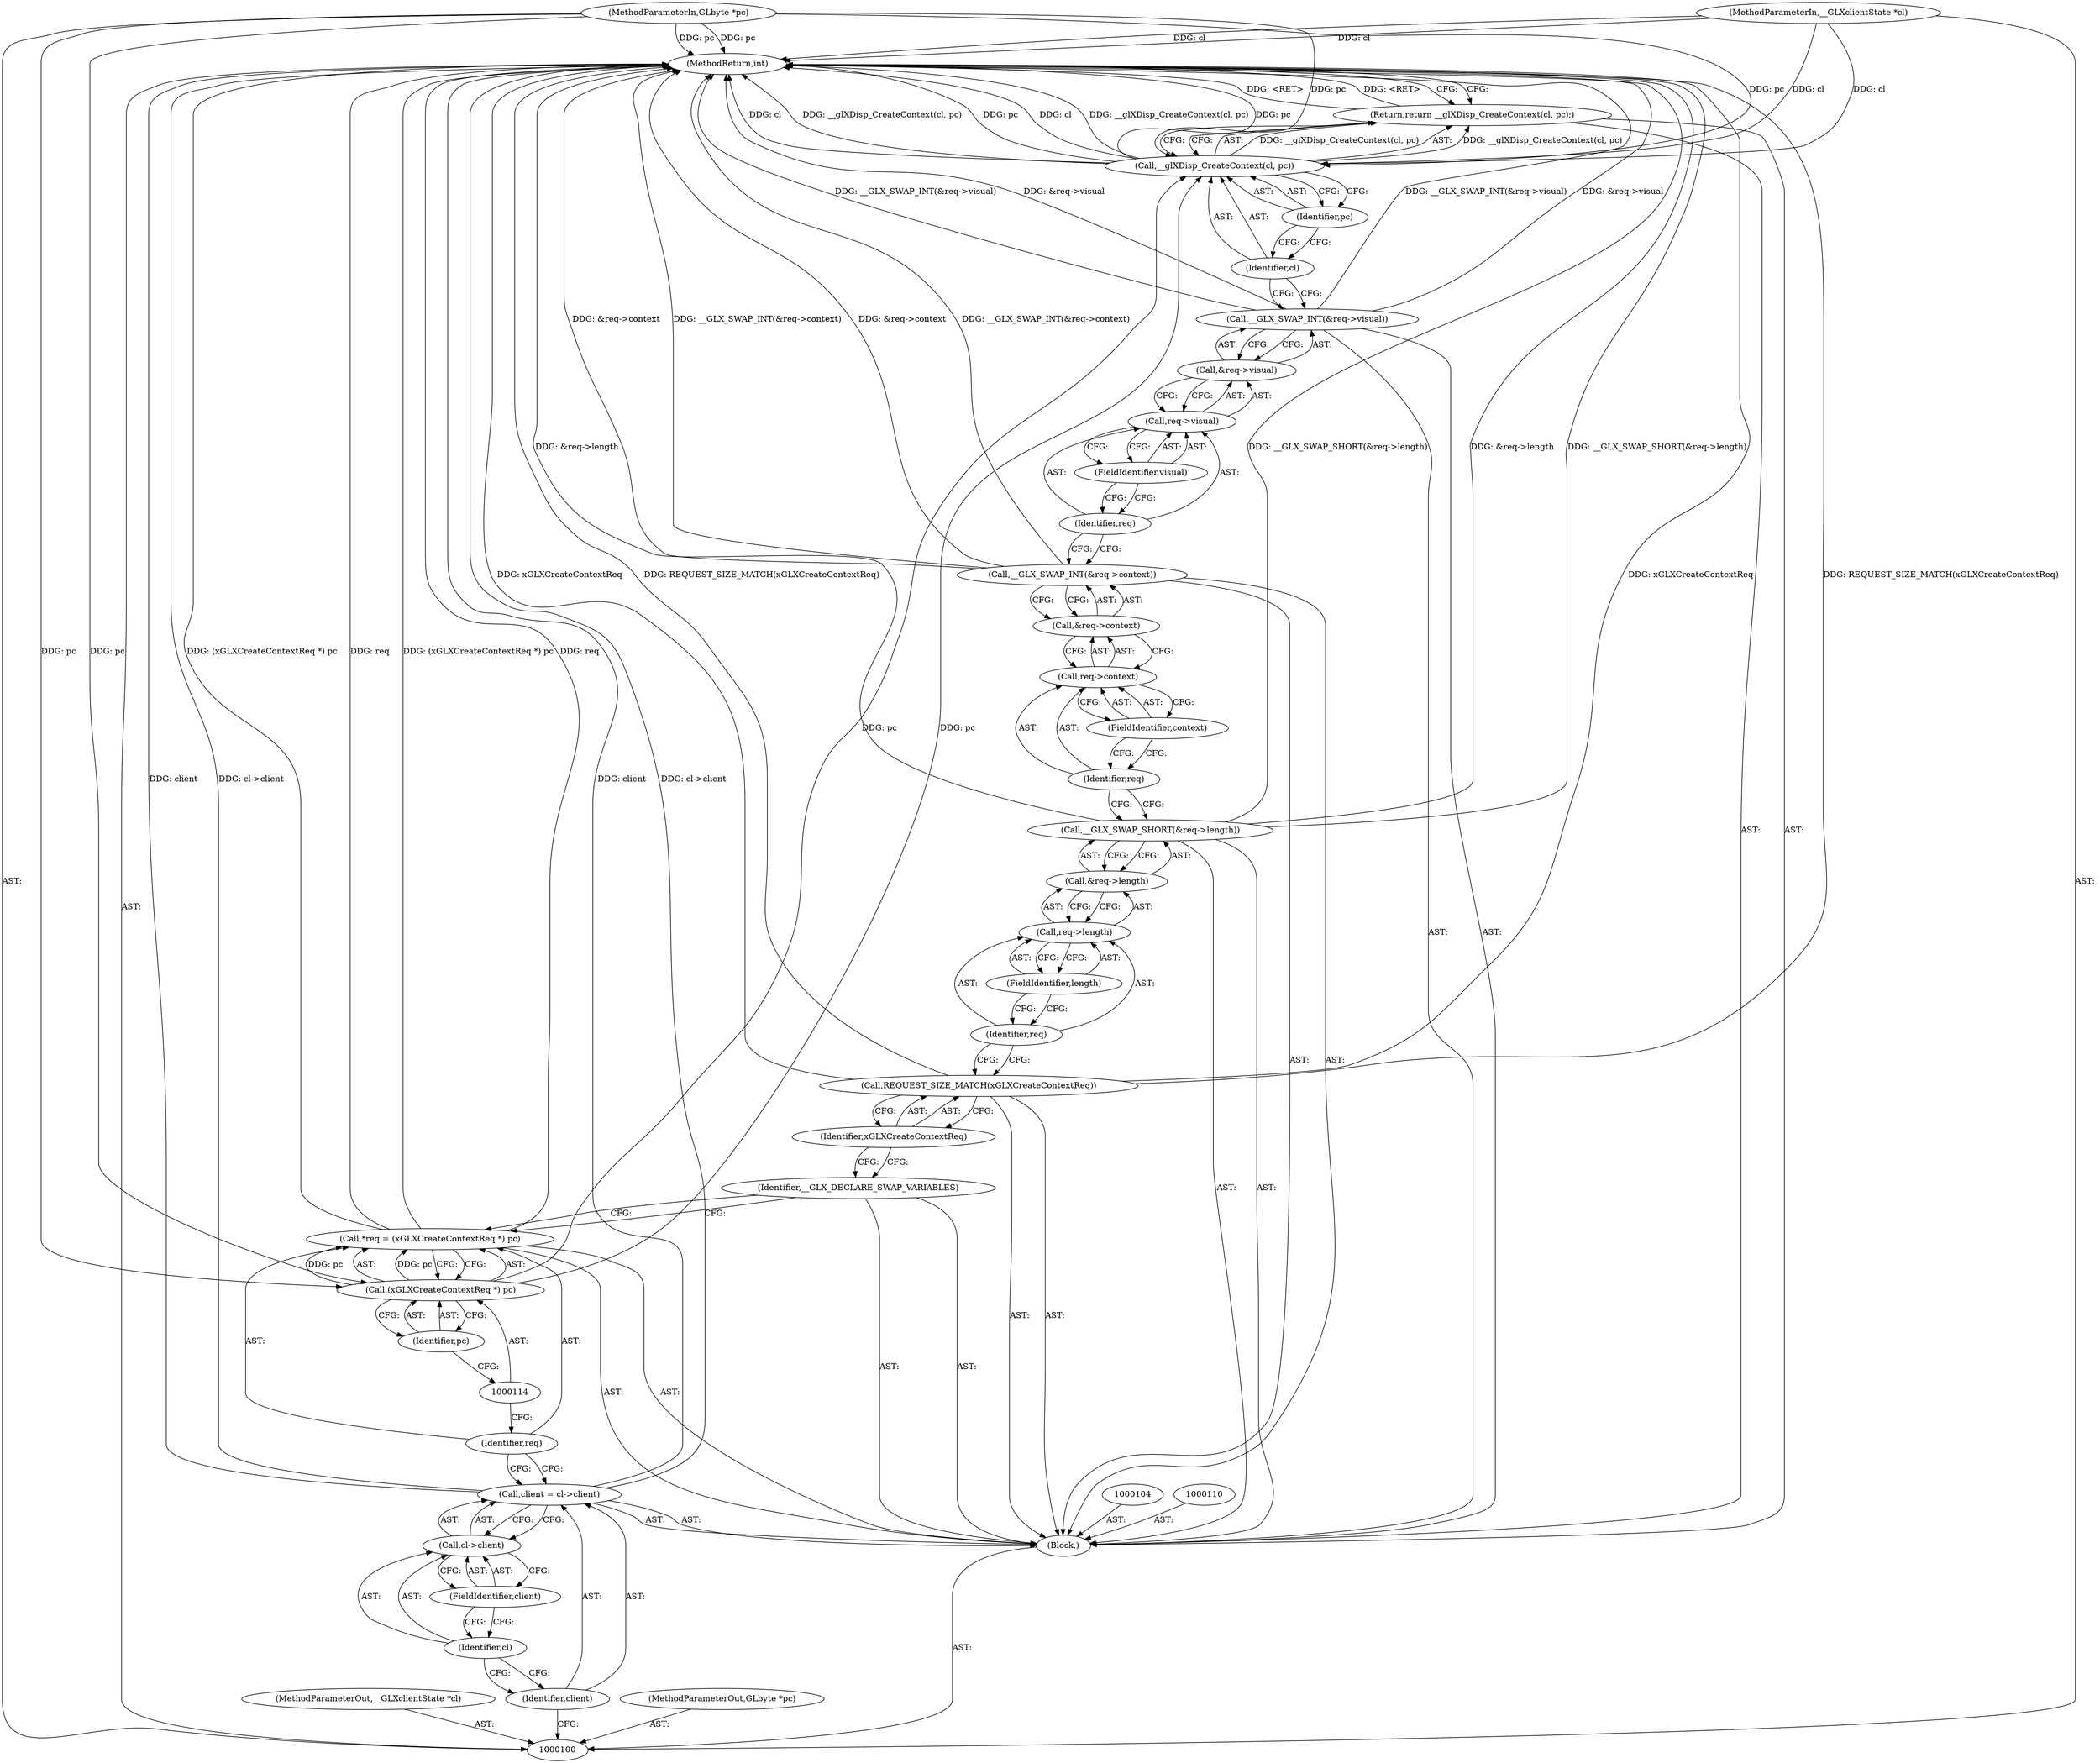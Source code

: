 digraph "0_xserver_6c69235a9dfc52e4b4e47630ff4bab1a820eb543" {
"1000138" [label="(MethodReturn,int)"];
"1000101" [label="(MethodParameterIn,__GLXclientState *cl)"];
"1000183" [label="(MethodParameterOut,__GLXclientState *cl)"];
"1000102" [label="(MethodParameterIn,GLbyte *pc)"];
"1000184" [label="(MethodParameterOut,GLbyte *pc)"];
"1000125" [label="(Call,&req->context)"];
"1000126" [label="(Call,req->context)"];
"1000127" [label="(Identifier,req)"];
"1000128" [label="(FieldIdentifier,context)"];
"1000124" [label="(Call,__GLX_SWAP_INT(&req->context))"];
"1000130" [label="(Call,&req->visual)"];
"1000131" [label="(Call,req->visual)"];
"1000132" [label="(Identifier,req)"];
"1000133" [label="(FieldIdentifier,visual)"];
"1000129" [label="(Call,__GLX_SWAP_INT(&req->visual))"];
"1000135" [label="(Call,__glXDisp_CreateContext(cl, pc))"];
"1000136" [label="(Identifier,cl)"];
"1000137" [label="(Identifier,pc)"];
"1000134" [label="(Return,return __glXDisp_CreateContext(cl, pc);)"];
"1000103" [label="(Block,)"];
"1000105" [label="(Call,client = cl->client)"];
"1000106" [label="(Identifier,client)"];
"1000107" [label="(Call,cl->client)"];
"1000108" [label="(Identifier,cl)"];
"1000109" [label="(FieldIdentifier,client)"];
"1000111" [label="(Call,*req = (xGLXCreateContextReq *) pc)"];
"1000112" [label="(Identifier,req)"];
"1000113" [label="(Call,(xGLXCreateContextReq *) pc)"];
"1000115" [label="(Identifier,pc)"];
"1000116" [label="(Identifier,__GLX_DECLARE_SWAP_VARIABLES)"];
"1000118" [label="(Identifier,xGLXCreateContextReq)"];
"1000117" [label="(Call,REQUEST_SIZE_MATCH(xGLXCreateContextReq))"];
"1000120" [label="(Call,&req->length)"];
"1000121" [label="(Call,req->length)"];
"1000122" [label="(Identifier,req)"];
"1000123" [label="(FieldIdentifier,length)"];
"1000119" [label="(Call,__GLX_SWAP_SHORT(&req->length))"];
"1000138" -> "1000100"  [label="AST: "];
"1000138" -> "1000134"  [label="CFG: "];
"1000134" -> "1000138"  [label="DDG: <RET>"];
"1000117" -> "1000138"  [label="DDG: REQUEST_SIZE_MATCH(xGLXCreateContextReq)"];
"1000117" -> "1000138"  [label="DDG: xGLXCreateContextReq"];
"1000129" -> "1000138"  [label="DDG: &req->visual"];
"1000129" -> "1000138"  [label="DDG: __GLX_SWAP_INT(&req->visual)"];
"1000124" -> "1000138"  [label="DDG: &req->context"];
"1000124" -> "1000138"  [label="DDG: __GLX_SWAP_INT(&req->context)"];
"1000105" -> "1000138"  [label="DDG: cl->client"];
"1000105" -> "1000138"  [label="DDG: client"];
"1000135" -> "1000138"  [label="DDG: cl"];
"1000135" -> "1000138"  [label="DDG: __glXDisp_CreateContext(cl, pc)"];
"1000135" -> "1000138"  [label="DDG: pc"];
"1000119" -> "1000138"  [label="DDG: __GLX_SWAP_SHORT(&req->length)"];
"1000119" -> "1000138"  [label="DDG: &req->length"];
"1000102" -> "1000138"  [label="DDG: pc"];
"1000111" -> "1000138"  [label="DDG: req"];
"1000111" -> "1000138"  [label="DDG: (xGLXCreateContextReq *) pc"];
"1000101" -> "1000138"  [label="DDG: cl"];
"1000101" -> "1000100"  [label="AST: "];
"1000101" -> "1000138"  [label="DDG: cl"];
"1000101" -> "1000135"  [label="DDG: cl"];
"1000183" -> "1000100"  [label="AST: "];
"1000102" -> "1000100"  [label="AST: "];
"1000102" -> "1000138"  [label="DDG: pc"];
"1000102" -> "1000113"  [label="DDG: pc"];
"1000102" -> "1000135"  [label="DDG: pc"];
"1000184" -> "1000100"  [label="AST: "];
"1000125" -> "1000124"  [label="AST: "];
"1000125" -> "1000126"  [label="CFG: "];
"1000126" -> "1000125"  [label="AST: "];
"1000124" -> "1000125"  [label="CFG: "];
"1000126" -> "1000125"  [label="AST: "];
"1000126" -> "1000128"  [label="CFG: "];
"1000127" -> "1000126"  [label="AST: "];
"1000128" -> "1000126"  [label="AST: "];
"1000125" -> "1000126"  [label="CFG: "];
"1000127" -> "1000126"  [label="AST: "];
"1000127" -> "1000119"  [label="CFG: "];
"1000128" -> "1000127"  [label="CFG: "];
"1000128" -> "1000126"  [label="AST: "];
"1000128" -> "1000127"  [label="CFG: "];
"1000126" -> "1000128"  [label="CFG: "];
"1000124" -> "1000103"  [label="AST: "];
"1000124" -> "1000125"  [label="CFG: "];
"1000125" -> "1000124"  [label="AST: "];
"1000132" -> "1000124"  [label="CFG: "];
"1000124" -> "1000138"  [label="DDG: &req->context"];
"1000124" -> "1000138"  [label="DDG: __GLX_SWAP_INT(&req->context)"];
"1000130" -> "1000129"  [label="AST: "];
"1000130" -> "1000131"  [label="CFG: "];
"1000131" -> "1000130"  [label="AST: "];
"1000129" -> "1000130"  [label="CFG: "];
"1000131" -> "1000130"  [label="AST: "];
"1000131" -> "1000133"  [label="CFG: "];
"1000132" -> "1000131"  [label="AST: "];
"1000133" -> "1000131"  [label="AST: "];
"1000130" -> "1000131"  [label="CFG: "];
"1000132" -> "1000131"  [label="AST: "];
"1000132" -> "1000124"  [label="CFG: "];
"1000133" -> "1000132"  [label="CFG: "];
"1000133" -> "1000131"  [label="AST: "];
"1000133" -> "1000132"  [label="CFG: "];
"1000131" -> "1000133"  [label="CFG: "];
"1000129" -> "1000103"  [label="AST: "];
"1000129" -> "1000130"  [label="CFG: "];
"1000130" -> "1000129"  [label="AST: "];
"1000136" -> "1000129"  [label="CFG: "];
"1000129" -> "1000138"  [label="DDG: &req->visual"];
"1000129" -> "1000138"  [label="DDG: __GLX_SWAP_INT(&req->visual)"];
"1000135" -> "1000134"  [label="AST: "];
"1000135" -> "1000137"  [label="CFG: "];
"1000136" -> "1000135"  [label="AST: "];
"1000137" -> "1000135"  [label="AST: "];
"1000134" -> "1000135"  [label="CFG: "];
"1000135" -> "1000138"  [label="DDG: cl"];
"1000135" -> "1000138"  [label="DDG: __glXDisp_CreateContext(cl, pc)"];
"1000135" -> "1000138"  [label="DDG: pc"];
"1000135" -> "1000134"  [label="DDG: __glXDisp_CreateContext(cl, pc)"];
"1000101" -> "1000135"  [label="DDG: cl"];
"1000113" -> "1000135"  [label="DDG: pc"];
"1000102" -> "1000135"  [label="DDG: pc"];
"1000136" -> "1000135"  [label="AST: "];
"1000136" -> "1000129"  [label="CFG: "];
"1000137" -> "1000136"  [label="CFG: "];
"1000137" -> "1000135"  [label="AST: "];
"1000137" -> "1000136"  [label="CFG: "];
"1000135" -> "1000137"  [label="CFG: "];
"1000134" -> "1000103"  [label="AST: "];
"1000134" -> "1000135"  [label="CFG: "];
"1000135" -> "1000134"  [label="AST: "];
"1000138" -> "1000134"  [label="CFG: "];
"1000134" -> "1000138"  [label="DDG: <RET>"];
"1000135" -> "1000134"  [label="DDG: __glXDisp_CreateContext(cl, pc)"];
"1000103" -> "1000100"  [label="AST: "];
"1000104" -> "1000103"  [label="AST: "];
"1000105" -> "1000103"  [label="AST: "];
"1000110" -> "1000103"  [label="AST: "];
"1000111" -> "1000103"  [label="AST: "];
"1000116" -> "1000103"  [label="AST: "];
"1000117" -> "1000103"  [label="AST: "];
"1000119" -> "1000103"  [label="AST: "];
"1000124" -> "1000103"  [label="AST: "];
"1000129" -> "1000103"  [label="AST: "];
"1000134" -> "1000103"  [label="AST: "];
"1000105" -> "1000103"  [label="AST: "];
"1000105" -> "1000107"  [label="CFG: "];
"1000106" -> "1000105"  [label="AST: "];
"1000107" -> "1000105"  [label="AST: "];
"1000112" -> "1000105"  [label="CFG: "];
"1000105" -> "1000138"  [label="DDG: cl->client"];
"1000105" -> "1000138"  [label="DDG: client"];
"1000106" -> "1000105"  [label="AST: "];
"1000106" -> "1000100"  [label="CFG: "];
"1000108" -> "1000106"  [label="CFG: "];
"1000107" -> "1000105"  [label="AST: "];
"1000107" -> "1000109"  [label="CFG: "];
"1000108" -> "1000107"  [label="AST: "];
"1000109" -> "1000107"  [label="AST: "];
"1000105" -> "1000107"  [label="CFG: "];
"1000108" -> "1000107"  [label="AST: "];
"1000108" -> "1000106"  [label="CFG: "];
"1000109" -> "1000108"  [label="CFG: "];
"1000109" -> "1000107"  [label="AST: "];
"1000109" -> "1000108"  [label="CFG: "];
"1000107" -> "1000109"  [label="CFG: "];
"1000111" -> "1000103"  [label="AST: "];
"1000111" -> "1000113"  [label="CFG: "];
"1000112" -> "1000111"  [label="AST: "];
"1000113" -> "1000111"  [label="AST: "];
"1000116" -> "1000111"  [label="CFG: "];
"1000111" -> "1000138"  [label="DDG: req"];
"1000111" -> "1000138"  [label="DDG: (xGLXCreateContextReq *) pc"];
"1000113" -> "1000111"  [label="DDG: pc"];
"1000112" -> "1000111"  [label="AST: "];
"1000112" -> "1000105"  [label="CFG: "];
"1000114" -> "1000112"  [label="CFG: "];
"1000113" -> "1000111"  [label="AST: "];
"1000113" -> "1000115"  [label="CFG: "];
"1000114" -> "1000113"  [label="AST: "];
"1000115" -> "1000113"  [label="AST: "];
"1000111" -> "1000113"  [label="CFG: "];
"1000113" -> "1000111"  [label="DDG: pc"];
"1000102" -> "1000113"  [label="DDG: pc"];
"1000113" -> "1000135"  [label="DDG: pc"];
"1000115" -> "1000113"  [label="AST: "];
"1000115" -> "1000114"  [label="CFG: "];
"1000113" -> "1000115"  [label="CFG: "];
"1000116" -> "1000103"  [label="AST: "];
"1000116" -> "1000111"  [label="CFG: "];
"1000118" -> "1000116"  [label="CFG: "];
"1000118" -> "1000117"  [label="AST: "];
"1000118" -> "1000116"  [label="CFG: "];
"1000117" -> "1000118"  [label="CFG: "];
"1000117" -> "1000103"  [label="AST: "];
"1000117" -> "1000118"  [label="CFG: "];
"1000118" -> "1000117"  [label="AST: "];
"1000122" -> "1000117"  [label="CFG: "];
"1000117" -> "1000138"  [label="DDG: REQUEST_SIZE_MATCH(xGLXCreateContextReq)"];
"1000117" -> "1000138"  [label="DDG: xGLXCreateContextReq"];
"1000120" -> "1000119"  [label="AST: "];
"1000120" -> "1000121"  [label="CFG: "];
"1000121" -> "1000120"  [label="AST: "];
"1000119" -> "1000120"  [label="CFG: "];
"1000121" -> "1000120"  [label="AST: "];
"1000121" -> "1000123"  [label="CFG: "];
"1000122" -> "1000121"  [label="AST: "];
"1000123" -> "1000121"  [label="AST: "];
"1000120" -> "1000121"  [label="CFG: "];
"1000122" -> "1000121"  [label="AST: "];
"1000122" -> "1000117"  [label="CFG: "];
"1000123" -> "1000122"  [label="CFG: "];
"1000123" -> "1000121"  [label="AST: "];
"1000123" -> "1000122"  [label="CFG: "];
"1000121" -> "1000123"  [label="CFG: "];
"1000119" -> "1000103"  [label="AST: "];
"1000119" -> "1000120"  [label="CFG: "];
"1000120" -> "1000119"  [label="AST: "];
"1000127" -> "1000119"  [label="CFG: "];
"1000119" -> "1000138"  [label="DDG: __GLX_SWAP_SHORT(&req->length)"];
"1000119" -> "1000138"  [label="DDG: &req->length"];
}
